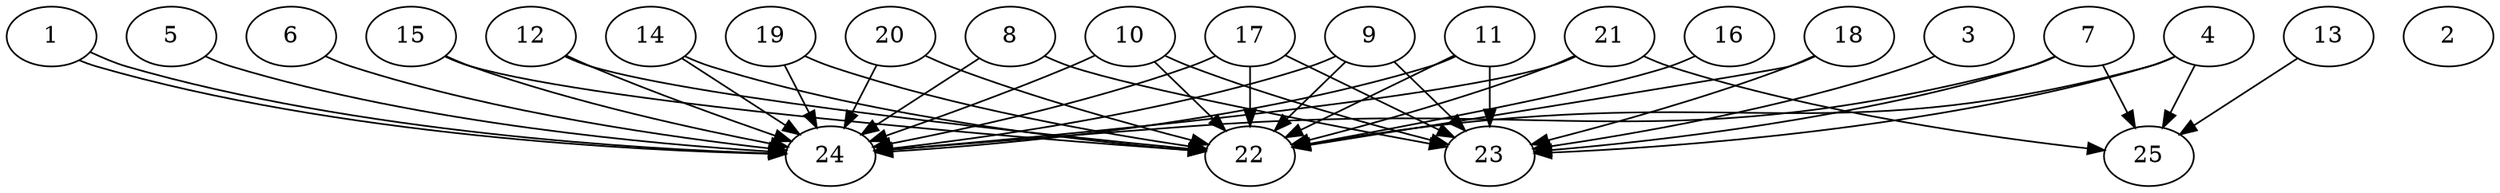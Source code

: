 // DAG automatically generated by daggen at Thu Oct  3 14:00:39 2019
// ./daggen --dot -n 25 --ccr 0.5 --fat 0.9 --regular 0.7 --density 0.9 --mindata 5242880 --maxdata 52428800 
digraph G {
  1 [size="27330560", alpha="0.08", expect_size="13665280"] 
  1 -> 24 [size ="13665280"]
  1 -> 24 [size ="13665280"]
  2 [size="33605632", alpha="0.16", expect_size="16802816"] 
  3 [size="41289728", alpha="0.12", expect_size="20644864"] 
  3 -> 23 [size ="20644864"]
  4 [size="26378240", alpha="0.03", expect_size="13189120"] 
  4 -> 22 [size ="13189120"]
  4 -> 23 [size ="13189120"]
  4 -> 25 [size ="13189120"]
  5 [size="100116480", alpha="0.02", expect_size="50058240"] 
  5 -> 24 [size ="50058240"]
  6 [size="92948480", alpha="0.09", expect_size="46474240"] 
  6 -> 24 [size ="46474240"]
  7 [size="31178752", alpha="0.06", expect_size="15589376"] 
  7 -> 23 [size ="15589376"]
  7 -> 24 [size ="15589376"]
  7 -> 25 [size ="15589376"]
  8 [size="103471104", alpha="0.05", expect_size="51735552"] 
  8 -> 23 [size ="51735552"]
  8 -> 24 [size ="51735552"]
  9 [size="29890560", alpha="0.06", expect_size="14945280"] 
  9 -> 22 [size ="14945280"]
  9 -> 23 [size ="14945280"]
  9 -> 24 [size ="14945280"]
  10 [size="34213888", alpha="0.03", expect_size="17106944"] 
  10 -> 22 [size ="17106944"]
  10 -> 23 [size ="17106944"]
  10 -> 24 [size ="17106944"]
  11 [size="10995712", alpha="0.02", expect_size="5497856"] 
  11 -> 22 [size ="5497856"]
  11 -> 23 [size ="5497856"]
  11 -> 24 [size ="5497856"]
  12 [size="49057792", alpha="0.16", expect_size="24528896"] 
  12 -> 22 [size ="24528896"]
  12 -> 24 [size ="24528896"]
  13 [size="31674368", alpha="0.08", expect_size="15837184"] 
  13 -> 25 [size ="15837184"]
  14 [size="88872960", alpha="0.17", expect_size="44436480"] 
  14 -> 22 [size ="44436480"]
  14 -> 24 [size ="44436480"]
  15 [size="103051264", alpha="0.18", expect_size="51525632"] 
  15 -> 22 [size ="51525632"]
  15 -> 24 [size ="51525632"]
  16 [size="15851520", alpha="0.04", expect_size="7925760"] 
  16 -> 22 [size ="7925760"]
  17 [size="57503744", alpha="0.02", expect_size="28751872"] 
  17 -> 22 [size ="28751872"]
  17 -> 23 [size ="28751872"]
  17 -> 24 [size ="28751872"]
  18 [size="86804480", alpha="0.13", expect_size="43402240"] 
  18 -> 22 [size ="43402240"]
  18 -> 23 [size ="43402240"]
  19 [size="18180096", alpha="0.14", expect_size="9090048"] 
  19 -> 22 [size ="9090048"]
  19 -> 24 [size ="9090048"]
  20 [size="44572672", alpha="0.09", expect_size="22286336"] 
  20 -> 22 [size ="22286336"]
  20 -> 24 [size ="22286336"]
  21 [size="58198016", alpha="0.08", expect_size="29099008"] 
  21 -> 22 [size ="29099008"]
  21 -> 24 [size ="29099008"]
  21 -> 25 [size ="29099008"]
  22 [size="67297280", alpha="0.12", expect_size="33648640"] 
  23 [size="46710784", alpha="0.03", expect_size="23355392"] 
  24 [size="83165184", alpha="0.17", expect_size="41582592"] 
  25 [size="68861952", alpha="0.10", expect_size="34430976"] 
}
